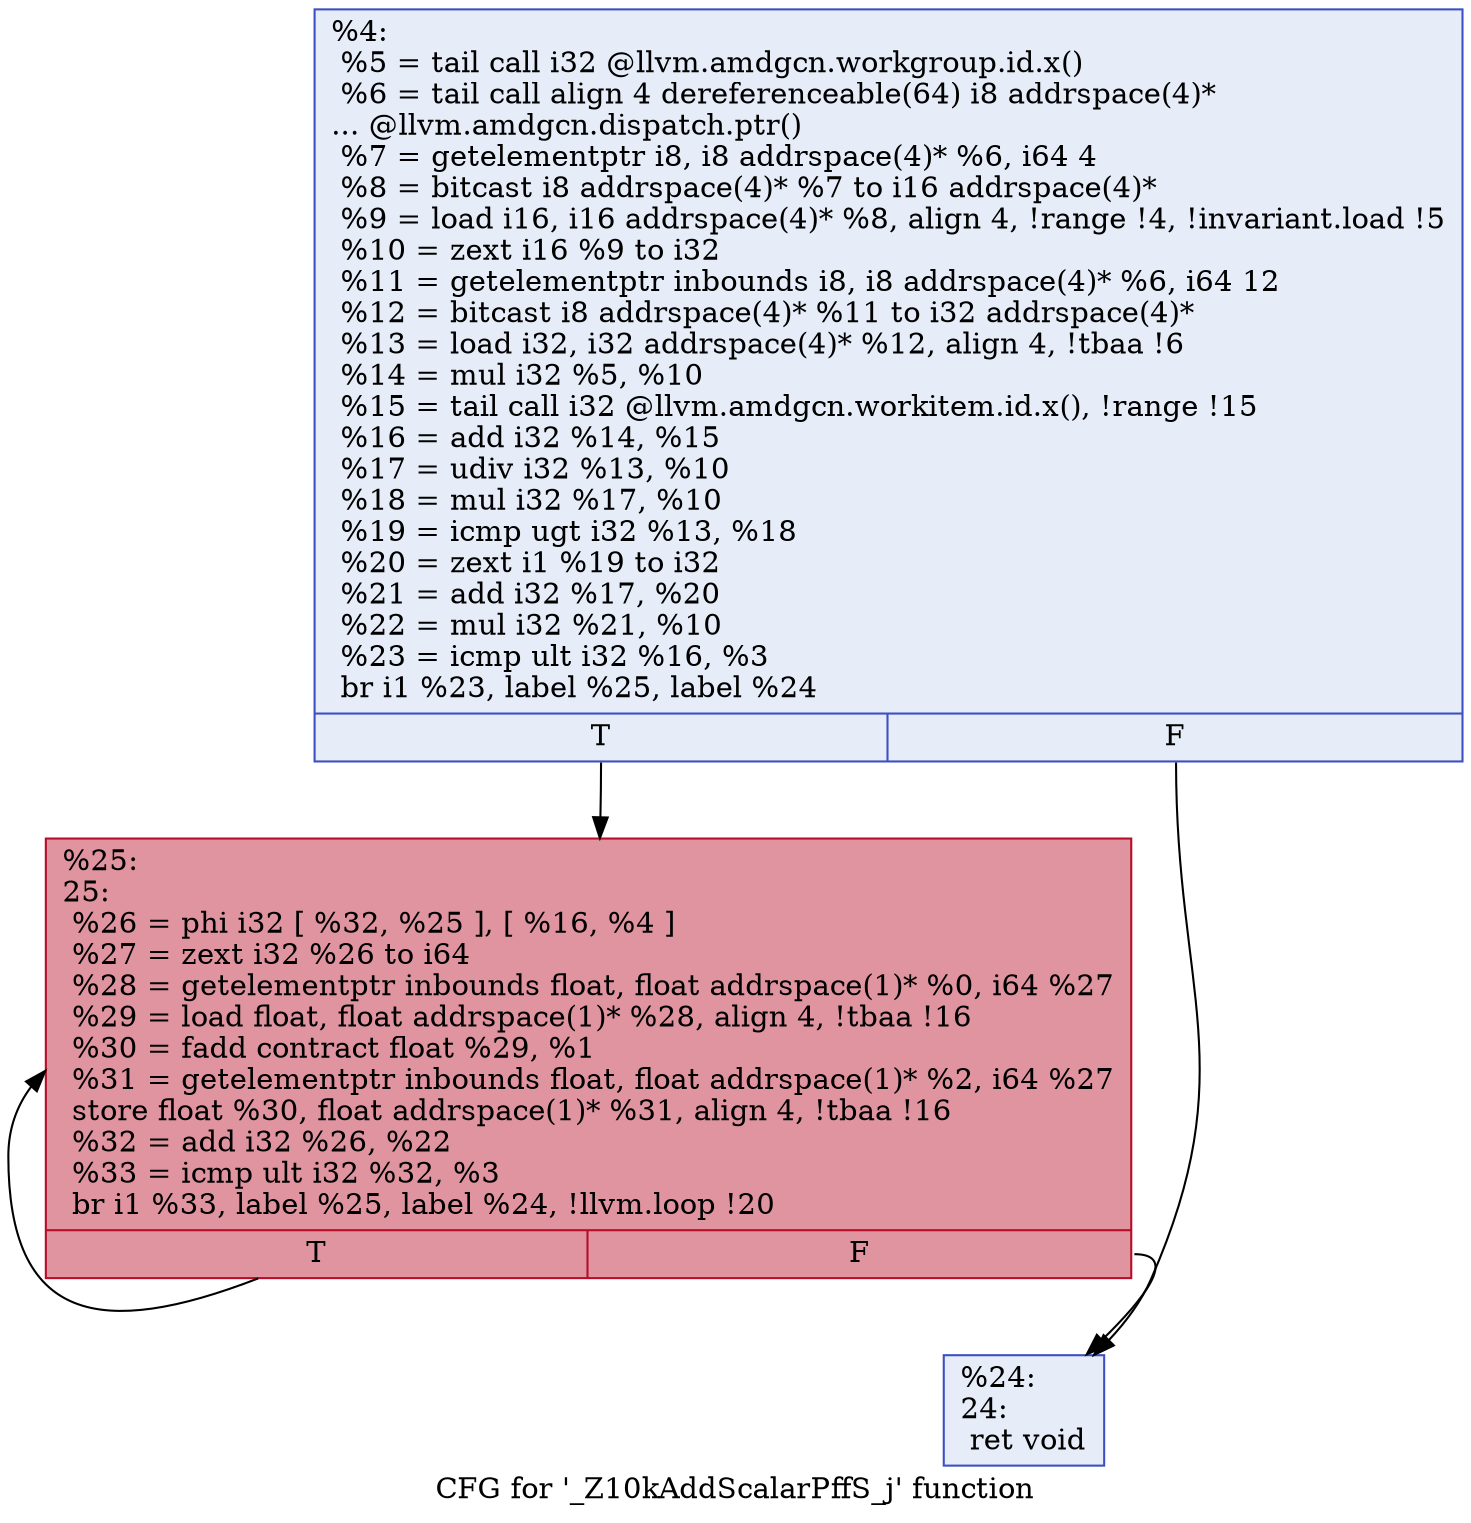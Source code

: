 digraph "CFG for '_Z10kAddScalarPffS_j' function" {
	label="CFG for '_Z10kAddScalarPffS_j' function";

	Node0x462b420 [shape=record,color="#3d50c3ff", style=filled, fillcolor="#c7d7f070",label="{%4:\l  %5 = tail call i32 @llvm.amdgcn.workgroup.id.x()\l  %6 = tail call align 4 dereferenceable(64) i8 addrspace(4)*\l... @llvm.amdgcn.dispatch.ptr()\l  %7 = getelementptr i8, i8 addrspace(4)* %6, i64 4\l  %8 = bitcast i8 addrspace(4)* %7 to i16 addrspace(4)*\l  %9 = load i16, i16 addrspace(4)* %8, align 4, !range !4, !invariant.load !5\l  %10 = zext i16 %9 to i32\l  %11 = getelementptr inbounds i8, i8 addrspace(4)* %6, i64 12\l  %12 = bitcast i8 addrspace(4)* %11 to i32 addrspace(4)*\l  %13 = load i32, i32 addrspace(4)* %12, align 4, !tbaa !6\l  %14 = mul i32 %5, %10\l  %15 = tail call i32 @llvm.amdgcn.workitem.id.x(), !range !15\l  %16 = add i32 %14, %15\l  %17 = udiv i32 %13, %10\l  %18 = mul i32 %17, %10\l  %19 = icmp ugt i32 %13, %18\l  %20 = zext i1 %19 to i32\l  %21 = add i32 %17, %20\l  %22 = mul i32 %21, %10\l  %23 = icmp ult i32 %16, %3\l  br i1 %23, label %25, label %24\l|{<s0>T|<s1>F}}"];
	Node0x462b420:s0 -> Node0x462d9e0;
	Node0x462b420:s1 -> Node0x462da70;
	Node0x462da70 [shape=record,color="#3d50c3ff", style=filled, fillcolor="#c7d7f070",label="{%24:\l24:                                               \l  ret void\l}"];
	Node0x462d9e0 [shape=record,color="#b70d28ff", style=filled, fillcolor="#b70d2870",label="{%25:\l25:                                               \l  %26 = phi i32 [ %32, %25 ], [ %16, %4 ]\l  %27 = zext i32 %26 to i64\l  %28 = getelementptr inbounds float, float addrspace(1)* %0, i64 %27\l  %29 = load float, float addrspace(1)* %28, align 4, !tbaa !16\l  %30 = fadd contract float %29, %1\l  %31 = getelementptr inbounds float, float addrspace(1)* %2, i64 %27\l  store float %30, float addrspace(1)* %31, align 4, !tbaa !16\l  %32 = add i32 %26, %22\l  %33 = icmp ult i32 %32, %3\l  br i1 %33, label %25, label %24, !llvm.loop !20\l|{<s0>T|<s1>F}}"];
	Node0x462d9e0:s0 -> Node0x462d9e0;
	Node0x462d9e0:s1 -> Node0x462da70;
}
